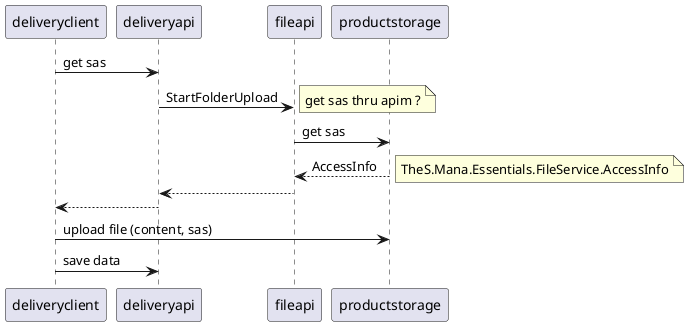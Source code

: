 @startuml file upload

participant deliveryclient
participant deliveryapi
participant fileapi
participant productstorage

deliveryclient -> deliveryapi : get sas
deliveryapi -> fileapi : StartFolderUpload
note right
get sas thru apim ?
end note
fileapi -> productstorage : get sas
fileapi <-- productstorage : AccessInfo
note right
    TheS.Mana.Essentials.FileService.AccessInfo
end note
deliveryapi <-- fileapi
deliveryclient <-- deliveryapi
deliveryclient -> productstorage : upload file (content, sas)
deliveryclient -> deliveryapi : save data

@enduml